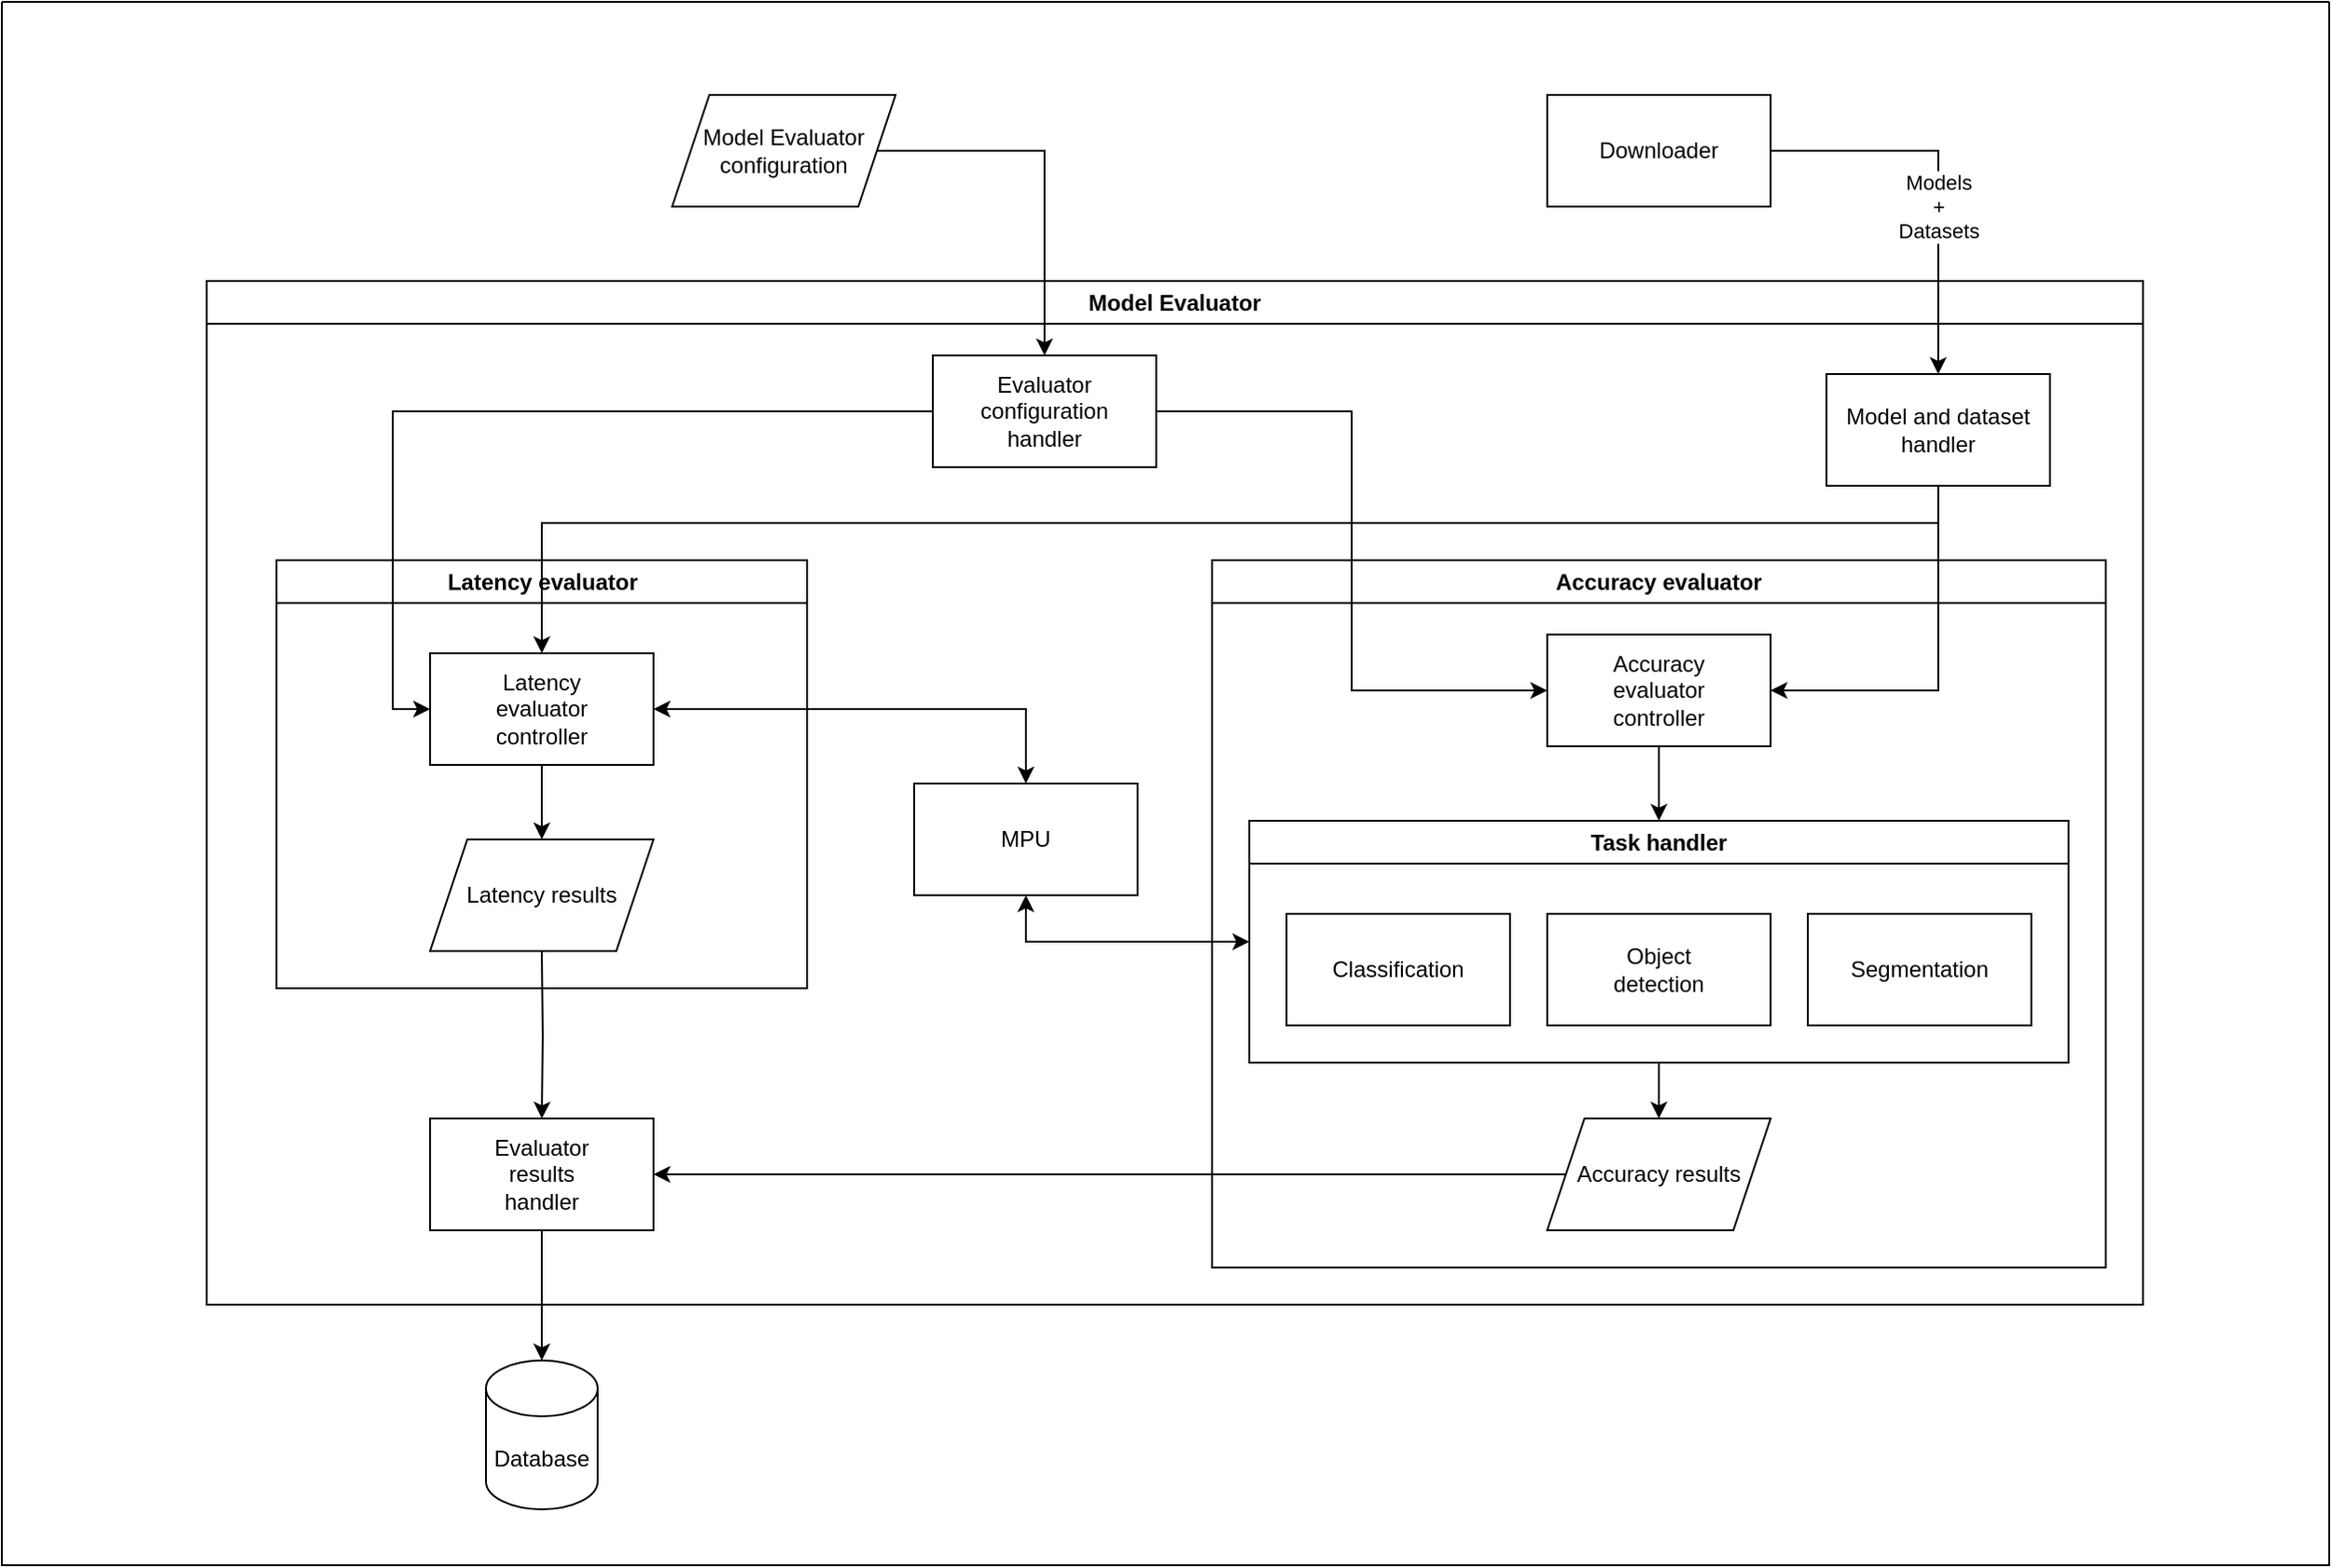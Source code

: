 <mxfile version="25.0.3">
  <diagram name="Page-1" id="eiVfjTH3touZLWz6EHQY">
    <mxGraphModel dx="954" dy="584" grid="1" gridSize="10" guides="1" tooltips="1" connect="1" arrows="1" fold="1" page="1" pageScale="1" pageWidth="850" pageHeight="1100" math="0" shadow="0">
      <root>
        <mxCell id="0" />
        <mxCell id="1" parent="0" />
        <mxCell id="tyjR8he37Etmvqs3X0Is-69" value="Model Evaluator" style="swimlane;whiteSpace=wrap;html=1;" parent="1" vertex="1">
          <mxGeometry x="260" y="440" width="1040" height="550" as="geometry" />
        </mxCell>
        <mxCell id="tyjR8he37Etmvqs3X0Is-70" value="Latency evaluator" style="swimlane;whiteSpace=wrap;html=1;startSize=23;" parent="tyjR8he37Etmvqs3X0Is-69" vertex="1">
          <mxGeometry x="37.5" y="150" width="285" height="230" as="geometry" />
        </mxCell>
        <mxCell id="tyjR8he37Etmvqs3X0Is-84" style="edgeStyle=orthogonalEdgeStyle;rounded=0;orthogonalLoop=1;jettySize=auto;html=1;" parent="tyjR8he37Etmvqs3X0Is-70" source="tyjR8he37Etmvqs3X0Is-81" edge="1">
          <mxGeometry relative="1" as="geometry">
            <mxPoint x="142.5" y="150" as="targetPoint" />
          </mxGeometry>
        </mxCell>
        <mxCell id="tyjR8he37Etmvqs3X0Is-81" value="Latency&lt;div&gt;evaluator&lt;/div&gt;&lt;div&gt;controller&lt;/div&gt;" style="rounded=0;whiteSpace=wrap;html=1;" parent="tyjR8he37Etmvqs3X0Is-70" vertex="1">
          <mxGeometry x="82.5" y="50" width="120" height="60" as="geometry" />
        </mxCell>
        <mxCell id="tyjR8he37Etmvqs3X0Is-71" value="Accuracy evaluator" style="swimlane;whiteSpace=wrap;html=1;startSize=23;" parent="tyjR8he37Etmvqs3X0Is-69" vertex="1">
          <mxGeometry x="540" y="150" width="480" height="380" as="geometry" />
        </mxCell>
        <mxCell id="tyjR8he37Etmvqs3X0Is-96" style="edgeStyle=orthogonalEdgeStyle;rounded=0;orthogonalLoop=1;jettySize=auto;html=1;" parent="tyjR8he37Etmvqs3X0Is-71" source="tyjR8he37Etmvqs3X0Is-85" target="tyjR8he37Etmvqs3X0Is-92" edge="1">
          <mxGeometry relative="1" as="geometry" />
        </mxCell>
        <mxCell id="tyjR8he37Etmvqs3X0Is-85" value="Accuracy&lt;div&gt;evaluator&lt;/div&gt;&lt;div&gt;controller&lt;/div&gt;" style="rounded=0;whiteSpace=wrap;html=1;" parent="tyjR8he37Etmvqs3X0Is-71" vertex="1">
          <mxGeometry x="180" y="40" width="120" height="60" as="geometry" />
        </mxCell>
        <mxCell id="tyjR8he37Etmvqs3X0Is-99" style="edgeStyle=orthogonalEdgeStyle;rounded=0;orthogonalLoop=1;jettySize=auto;html=1;exitX=0.5;exitY=1;exitDx=0;exitDy=0;" parent="tyjR8he37Etmvqs3X0Is-71" source="tyjR8he37Etmvqs3X0Is-92" edge="1">
          <mxGeometry relative="1" as="geometry">
            <mxPoint x="239.974" y="300" as="targetPoint" />
          </mxGeometry>
        </mxCell>
        <mxCell id="tyjR8he37Etmvqs3X0Is-92" value="Task handler" style="swimlane;whiteSpace=wrap;html=1;startSize=23;" parent="tyjR8he37Etmvqs3X0Is-71" vertex="1">
          <mxGeometry x="20" y="140" width="440" height="130" as="geometry" />
        </mxCell>
        <mxCell id="tyjR8he37Etmvqs3X0Is-93" value="Classification" style="rounded=0;whiteSpace=wrap;html=1;" parent="tyjR8he37Etmvqs3X0Is-92" vertex="1">
          <mxGeometry x="20" y="50" width="120" height="60" as="geometry" />
        </mxCell>
        <mxCell id="tyjR8he37Etmvqs3X0Is-94" value="Object&lt;div&gt;detection&lt;/div&gt;" style="rounded=0;whiteSpace=wrap;html=1;" parent="tyjR8he37Etmvqs3X0Is-92" vertex="1">
          <mxGeometry x="160" y="50" width="120" height="60" as="geometry" />
        </mxCell>
        <mxCell id="tyjR8he37Etmvqs3X0Is-95" value="Segmentation" style="rounded=0;whiteSpace=wrap;html=1;" parent="tyjR8he37Etmvqs3X0Is-92" vertex="1">
          <mxGeometry x="300" y="50" width="120" height="60" as="geometry" />
        </mxCell>
        <mxCell id="4Q2_dXKNfWV_Kk4RDnDj-3" value="Accuracy results" style="shape=parallelogram;perimeter=parallelogramPerimeter;whiteSpace=wrap;html=1;fixedSize=1;" vertex="1" parent="tyjR8he37Etmvqs3X0Is-71">
          <mxGeometry x="180" y="300" width="120" height="60" as="geometry" />
        </mxCell>
        <mxCell id="tyjR8he37Etmvqs3X0Is-107" style="edgeStyle=orthogonalEdgeStyle;rounded=0;orthogonalLoop=1;jettySize=auto;html=1;entryX=0;entryY=0.5;entryDx=0;entryDy=0;" parent="tyjR8he37Etmvqs3X0Is-69" source="tyjR8he37Etmvqs3X0Is-79" target="tyjR8he37Etmvqs3X0Is-81" edge="1">
          <mxGeometry relative="1" as="geometry" />
        </mxCell>
        <mxCell id="tyjR8he37Etmvqs3X0Is-108" style="edgeStyle=orthogonalEdgeStyle;rounded=0;orthogonalLoop=1;jettySize=auto;html=1;entryX=0;entryY=0.5;entryDx=0;entryDy=0;" parent="tyjR8he37Etmvqs3X0Is-69" source="tyjR8he37Etmvqs3X0Is-79" target="tyjR8he37Etmvqs3X0Is-85" edge="1">
          <mxGeometry relative="1" as="geometry" />
        </mxCell>
        <mxCell id="tyjR8he37Etmvqs3X0Is-79" value="Evaluator&lt;div&gt;configuration&lt;/div&gt;&lt;div&gt;handler&lt;/div&gt;" style="rounded=0;whiteSpace=wrap;html=1;" parent="tyjR8he37Etmvqs3X0Is-69" vertex="1">
          <mxGeometry x="390" y="40" width="120" height="60" as="geometry" />
        </mxCell>
        <mxCell id="tyjR8he37Etmvqs3X0Is-72" value="MPU" style="rounded=0;whiteSpace=wrap;html=1;" parent="tyjR8he37Etmvqs3X0Is-69" vertex="1">
          <mxGeometry x="380" y="270" width="120" height="60" as="geometry" />
        </mxCell>
        <mxCell id="tyjR8he37Etmvqs3X0Is-100" value="Evaluator&lt;div&gt;results&lt;/div&gt;&lt;div&gt;handler&lt;/div&gt;" style="rounded=0;whiteSpace=wrap;html=1;" parent="tyjR8he37Etmvqs3X0Is-69" vertex="1">
          <mxGeometry x="120" y="450" width="120" height="60" as="geometry" />
        </mxCell>
        <mxCell id="tyjR8he37Etmvqs3X0Is-101" style="edgeStyle=orthogonalEdgeStyle;rounded=0;orthogonalLoop=1;jettySize=auto;html=1;" parent="tyjR8he37Etmvqs3X0Is-69" source="4Q2_dXKNfWV_Kk4RDnDj-3" target="tyjR8he37Etmvqs3X0Is-100" edge="1">
          <mxGeometry relative="1" as="geometry">
            <mxPoint x="720" y="480" as="sourcePoint" />
          </mxGeometry>
        </mxCell>
        <mxCell id="tyjR8he37Etmvqs3X0Is-102" style="edgeStyle=orthogonalEdgeStyle;rounded=0;orthogonalLoop=1;jettySize=auto;html=1;exitX=0.5;exitY=1;exitDx=0;exitDy=0;" parent="tyjR8he37Etmvqs3X0Is-69" target="tyjR8he37Etmvqs3X0Is-100" edge="1">
          <mxGeometry relative="1" as="geometry">
            <mxPoint x="180" y="360" as="sourcePoint" />
          </mxGeometry>
        </mxCell>
        <mxCell id="tyjR8he37Etmvqs3X0Is-109" style="edgeStyle=orthogonalEdgeStyle;rounded=0;orthogonalLoop=1;jettySize=auto;html=1;exitX=1;exitY=0.5;exitDx=0;exitDy=0;entryX=0.5;entryY=0;entryDx=0;entryDy=0;startArrow=classic;startFill=1;" parent="tyjR8he37Etmvqs3X0Is-69" source="tyjR8he37Etmvqs3X0Is-81" target="tyjR8he37Etmvqs3X0Is-72" edge="1">
          <mxGeometry relative="1" as="geometry" />
        </mxCell>
        <mxCell id="tyjR8he37Etmvqs3X0Is-110" style="edgeStyle=orthogonalEdgeStyle;rounded=0;orthogonalLoop=1;jettySize=auto;html=1;exitX=0;exitY=0.5;exitDx=0;exitDy=0;entryX=0.5;entryY=1;entryDx=0;entryDy=0;startArrow=classic;startFill=1;" parent="tyjR8he37Etmvqs3X0Is-69" source="tyjR8he37Etmvqs3X0Is-92" target="tyjR8he37Etmvqs3X0Is-72" edge="1">
          <mxGeometry relative="1" as="geometry" />
        </mxCell>
        <mxCell id="tyjR8he37Etmvqs3X0Is-73" value="Database" style="shape=cylinder3;whiteSpace=wrap;html=1;boundedLbl=1;backgroundOutline=1;size=15;" parent="1" vertex="1">
          <mxGeometry x="410" y="1020" width="60" height="80" as="geometry" />
        </mxCell>
        <mxCell id="tyjR8he37Etmvqs3X0Is-78" value="" style="edgeStyle=orthogonalEdgeStyle;rounded=0;orthogonalLoop=1;jettySize=auto;html=1;exitX=1;exitY=0.5;exitDx=0;exitDy=0;" parent="1" source="4Q2_dXKNfWV_Kk4RDnDj-1" target="tyjR8he37Etmvqs3X0Is-79" edge="1">
          <mxGeometry relative="1" as="geometry">
            <mxPoint x="630" y="370.0" as="sourcePoint" />
          </mxGeometry>
        </mxCell>
        <mxCell id="tyjR8he37Etmvqs3X0Is-103" style="edgeStyle=orthogonalEdgeStyle;rounded=0;orthogonalLoop=1;jettySize=auto;html=1;entryX=0.5;entryY=0;entryDx=0;entryDy=0;entryPerimeter=0;" parent="1" source="tyjR8he37Etmvqs3X0Is-100" target="tyjR8he37Etmvqs3X0Is-73" edge="1">
          <mxGeometry relative="1" as="geometry" />
        </mxCell>
        <mxCell id="tyjR8he37Etmvqs3X0Is-106" style="edgeStyle=orthogonalEdgeStyle;rounded=0;orthogonalLoop=1;jettySize=auto;html=1;entryX=1;entryY=0.5;entryDx=0;entryDy=0;exitX=0.5;exitY=1;exitDx=0;exitDy=0;" parent="1" source="tyjR8he37Etmvqs3X0Is-80" target="tyjR8he37Etmvqs3X0Is-85" edge="1">
          <mxGeometry relative="1" as="geometry" />
        </mxCell>
        <mxCell id="4Q2_dXKNfWV_Kk4RDnDj-4" style="edgeStyle=orthogonalEdgeStyle;rounded=0;orthogonalLoop=1;jettySize=auto;html=1;" edge="1" parent="1" source="tyjR8he37Etmvqs3X0Is-80" target="tyjR8he37Etmvqs3X0Is-81">
          <mxGeometry relative="1" as="geometry">
            <Array as="points">
              <mxPoint x="1190" y="570" />
              <mxPoint x="440" y="570" />
            </Array>
          </mxGeometry>
        </mxCell>
        <mxCell id="tyjR8he37Etmvqs3X0Is-80" value="Model and dataset&lt;div&gt;handler&lt;/div&gt;" style="rounded=0;whiteSpace=wrap;html=1;" parent="1" vertex="1">
          <mxGeometry x="1130" y="490" width="120" height="60" as="geometry" />
        </mxCell>
        <mxCell id="tyjR8he37Etmvqs3X0Is-74" value="Downloader" style="rounded=0;whiteSpace=wrap;html=1;" parent="1" vertex="1">
          <mxGeometry x="980" y="340" width="120" height="60" as="geometry" />
        </mxCell>
        <mxCell id="tyjR8he37Etmvqs3X0Is-77" value="Models&lt;div&gt;+&lt;/div&gt;&lt;div&gt;Datasets&lt;/div&gt;" style="edgeStyle=orthogonalEdgeStyle;rounded=0;orthogonalLoop=1;jettySize=auto;html=1;" parent="1" source="tyjR8he37Etmvqs3X0Is-74" target="tyjR8he37Etmvqs3X0Is-80" edge="1">
          <mxGeometry x="0.143" relative="1" as="geometry">
            <mxPoint as="offset" />
          </mxGeometry>
        </mxCell>
        <mxCell id="cMFRRKGKAAt8TXoJTHTx-1" value="" style="swimlane;startSize=0;" parent="1" vertex="1">
          <mxGeometry x="150" y="290" width="1250" height="840" as="geometry" />
        </mxCell>
        <mxCell id="4Q2_dXKNfWV_Kk4RDnDj-2" value="Latency results" style="shape=parallelogram;perimeter=parallelogramPerimeter;whiteSpace=wrap;html=1;fixedSize=1;" vertex="1" parent="cMFRRKGKAAt8TXoJTHTx-1">
          <mxGeometry x="230" y="450" width="120" height="60" as="geometry" />
        </mxCell>
        <mxCell id="4Q2_dXKNfWV_Kk4RDnDj-1" value="Model Evaluator&lt;div&gt;configuration&lt;/div&gt;" style="shape=parallelogram;perimeter=parallelogramPerimeter;whiteSpace=wrap;html=1;fixedSize=1;" vertex="1" parent="1">
          <mxGeometry x="510" y="340" width="120" height="60" as="geometry" />
        </mxCell>
      </root>
    </mxGraphModel>
  </diagram>
</mxfile>
